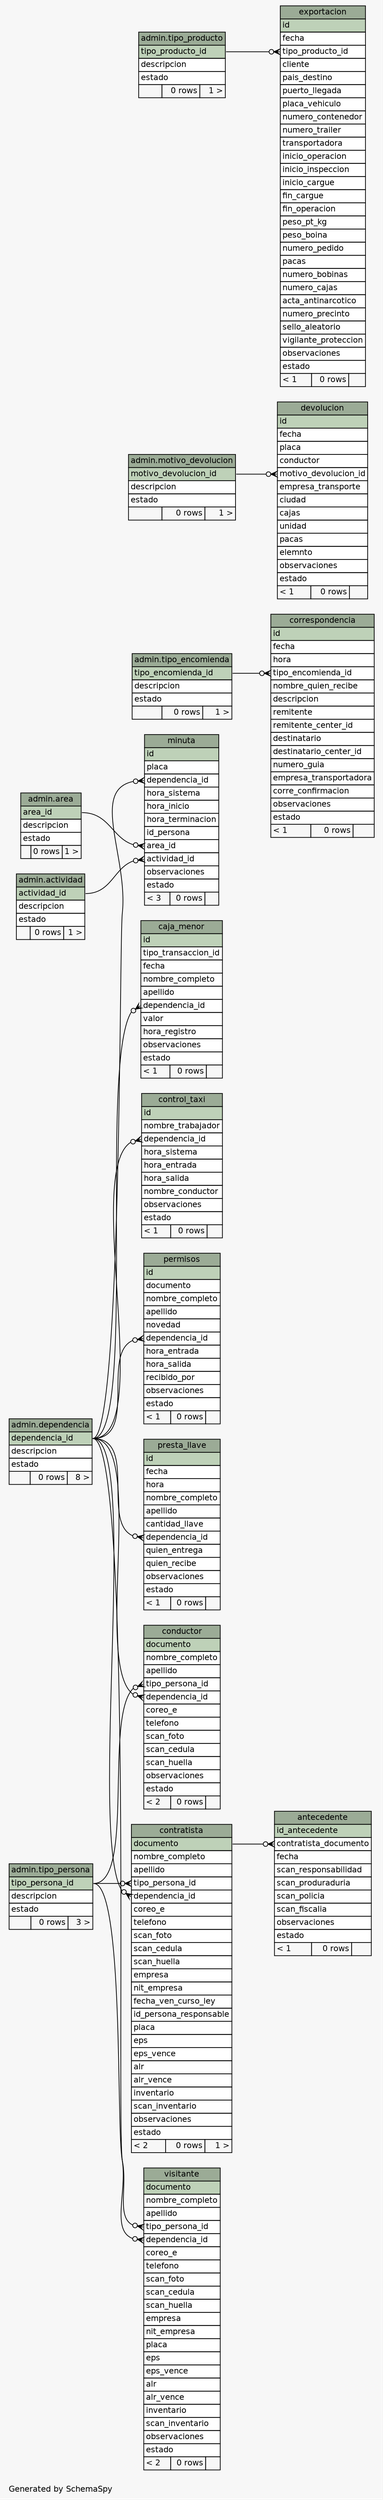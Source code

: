 // dot 2.26.3 on Linux 3.2.0-4-686-pae
// SchemaSpy rev 590
digraph "largeRelationshipsDiagram" {
  graph [
    rankdir="RL"
    bgcolor="#f7f7f7"
    label="\nGenerated by SchemaSpy"
    labeljust="l"
    nodesep="0.18"
    ranksep="0.46"
    fontname="Helvetica"
    fontsize="11"
  ];
  node [
    fontname="Helvetica"
    fontsize="11"
    shape="plaintext"
  ];
  edge [
    arrowsize="0.8"
  ];
  "admin.actividad" [
    label=<
    <TABLE BORDER="0" CELLBORDER="1" CELLSPACING="0" BGCOLOR="#ffffff">
      <TR><TD COLSPAN="3" BGCOLOR="#9bab96" ALIGN="CENTER">admin.actividad</TD></TR>
      <TR><TD PORT="actividad_id" COLSPAN="3" BGCOLOR="#bed1b8" ALIGN="LEFT">actividad_id</TD></TR>
      <TR><TD PORT="descripcion" COLSPAN="3" ALIGN="LEFT">descripcion</TD></TR>
      <TR><TD PORT="estado" COLSPAN="3" ALIGN="LEFT">estado</TD></TR>
      <TR><TD ALIGN="LEFT" BGCOLOR="#f7f7f7">  </TD><TD ALIGN="RIGHT" BGCOLOR="#f7f7f7">0 rows</TD><TD ALIGN="RIGHT" BGCOLOR="#f7f7f7">1 &gt;</TD></TR>
    </TABLE>>
    URL="tables/../../admin/tables/actividad.html"
    tooltip="admin.actividad"
  ];
  "antecedente" [
    label=<
    <TABLE BORDER="0" CELLBORDER="1" CELLSPACING="0" BGCOLOR="#ffffff">
      <TR><TD COLSPAN="3" BGCOLOR="#9bab96" ALIGN="CENTER">antecedente</TD></TR>
      <TR><TD PORT="id_antecedente" COLSPAN="3" BGCOLOR="#bed1b8" ALIGN="LEFT">id_antecedente</TD></TR>
      <TR><TD PORT="contratista_documento" COLSPAN="3" ALIGN="LEFT">contratista_documento</TD></TR>
      <TR><TD PORT="fecha" COLSPAN="3" ALIGN="LEFT">fecha</TD></TR>
      <TR><TD PORT="scan_responsabilidad" COLSPAN="3" ALIGN="LEFT">scan_responsabilidad</TD></TR>
      <TR><TD PORT="scan_produraduria" COLSPAN="3" ALIGN="LEFT">scan_produraduria</TD></TR>
      <TR><TD PORT="scan_policia" COLSPAN="3" ALIGN="LEFT">scan_policia</TD></TR>
      <TR><TD PORT="scan_fiscalia" COLSPAN="3" ALIGN="LEFT">scan_fiscalia</TD></TR>
      <TR><TD PORT="observaciones" COLSPAN="3" ALIGN="LEFT">observaciones</TD></TR>
      <TR><TD PORT="estado" COLSPAN="3" ALIGN="LEFT">estado</TD></TR>
      <TR><TD ALIGN="LEFT" BGCOLOR="#f7f7f7">&lt; 1</TD><TD ALIGN="RIGHT" BGCOLOR="#f7f7f7">0 rows</TD><TD ALIGN="RIGHT" BGCOLOR="#f7f7f7">  </TD></TR>
    </TABLE>>
    URL="tables/antecedente.html"
    tooltip="antecedente"
  ];
  "admin.area" [
    label=<
    <TABLE BORDER="0" CELLBORDER="1" CELLSPACING="0" BGCOLOR="#ffffff">
      <TR><TD COLSPAN="3" BGCOLOR="#9bab96" ALIGN="CENTER">admin.area</TD></TR>
      <TR><TD PORT="area_id" COLSPAN="3" BGCOLOR="#bed1b8" ALIGN="LEFT">area_id</TD></TR>
      <TR><TD PORT="descripcion" COLSPAN="3" ALIGN="LEFT">descripcion</TD></TR>
      <TR><TD PORT="estado" COLSPAN="3" ALIGN="LEFT">estado</TD></TR>
      <TR><TD ALIGN="LEFT" BGCOLOR="#f7f7f7">  </TD><TD ALIGN="RIGHT" BGCOLOR="#f7f7f7">0 rows</TD><TD ALIGN="RIGHT" BGCOLOR="#f7f7f7">1 &gt;</TD></TR>
    </TABLE>>
    URL="tables/../../admin/tables/area.html"
    tooltip="admin.area"
  ];
  "caja_menor" [
    label=<
    <TABLE BORDER="0" CELLBORDER="1" CELLSPACING="0" BGCOLOR="#ffffff">
      <TR><TD COLSPAN="3" BGCOLOR="#9bab96" ALIGN="CENTER">caja_menor</TD></TR>
      <TR><TD PORT="id" COLSPAN="3" BGCOLOR="#bed1b8" ALIGN="LEFT">id</TD></TR>
      <TR><TD PORT="tipo_transaccion_id" COLSPAN="3" ALIGN="LEFT">tipo_transaccion_id</TD></TR>
      <TR><TD PORT="fecha" COLSPAN="3" ALIGN="LEFT">fecha</TD></TR>
      <TR><TD PORT="nombre_completo" COLSPAN="3" ALIGN="LEFT">nombre_completo</TD></TR>
      <TR><TD PORT="apellido" COLSPAN="3" ALIGN="LEFT">apellido</TD></TR>
      <TR><TD PORT="dependencia_id" COLSPAN="3" ALIGN="LEFT">dependencia_id</TD></TR>
      <TR><TD PORT="valor" COLSPAN="3" ALIGN="LEFT">valor</TD></TR>
      <TR><TD PORT="hora_registro" COLSPAN="3" ALIGN="LEFT">hora_registro</TD></TR>
      <TR><TD PORT="observaciones" COLSPAN="3" ALIGN="LEFT">observaciones</TD></TR>
      <TR><TD PORT="estado" COLSPAN="3" ALIGN="LEFT">estado</TD></TR>
      <TR><TD ALIGN="LEFT" BGCOLOR="#f7f7f7">&lt; 1</TD><TD ALIGN="RIGHT" BGCOLOR="#f7f7f7">0 rows</TD><TD ALIGN="RIGHT" BGCOLOR="#f7f7f7">  </TD></TR>
    </TABLE>>
    URL="tables/caja_menor.html"
    tooltip="caja_menor"
  ];
  "conductor" [
    label=<
    <TABLE BORDER="0" CELLBORDER="1" CELLSPACING="0" BGCOLOR="#ffffff">
      <TR><TD COLSPAN="3" BGCOLOR="#9bab96" ALIGN="CENTER">conductor</TD></TR>
      <TR><TD PORT="documento" COLSPAN="3" BGCOLOR="#bed1b8" ALIGN="LEFT">documento</TD></TR>
      <TR><TD PORT="nombre_completo" COLSPAN="3" ALIGN="LEFT">nombre_completo</TD></TR>
      <TR><TD PORT="apellido" COLSPAN="3" ALIGN="LEFT">apellido</TD></TR>
      <TR><TD PORT="tipo_persona_id" COLSPAN="3" ALIGN="LEFT">tipo_persona_id</TD></TR>
      <TR><TD PORT="dependencia_id" COLSPAN="3" ALIGN="LEFT">dependencia_id</TD></TR>
      <TR><TD PORT="coreo_e" COLSPAN="3" ALIGN="LEFT">coreo_e</TD></TR>
      <TR><TD PORT="telefono" COLSPAN="3" ALIGN="LEFT">telefono</TD></TR>
      <TR><TD PORT="scan_foto" COLSPAN="3" ALIGN="LEFT">scan_foto</TD></TR>
      <TR><TD PORT="scan_cedula" COLSPAN="3" ALIGN="LEFT">scan_cedula</TD></TR>
      <TR><TD PORT="scan_huella" COLSPAN="3" ALIGN="LEFT">scan_huella</TD></TR>
      <TR><TD PORT="observaciones" COLSPAN="3" ALIGN="LEFT">observaciones</TD></TR>
      <TR><TD PORT="estado" COLSPAN="3" ALIGN="LEFT">estado</TD></TR>
      <TR><TD ALIGN="LEFT" BGCOLOR="#f7f7f7">&lt; 2</TD><TD ALIGN="RIGHT" BGCOLOR="#f7f7f7">0 rows</TD><TD ALIGN="RIGHT" BGCOLOR="#f7f7f7">  </TD></TR>
    </TABLE>>
    URL="tables/conductor.html"
    tooltip="conductor"
  ];
  "contratista" [
    label=<
    <TABLE BORDER="0" CELLBORDER="1" CELLSPACING="0" BGCOLOR="#ffffff">
      <TR><TD COLSPAN="3" BGCOLOR="#9bab96" ALIGN="CENTER">contratista</TD></TR>
      <TR><TD PORT="documento" COLSPAN="3" BGCOLOR="#bed1b8" ALIGN="LEFT">documento</TD></TR>
      <TR><TD PORT="nombre_completo" COLSPAN="3" ALIGN="LEFT">nombre_completo</TD></TR>
      <TR><TD PORT="apellido" COLSPAN="3" ALIGN="LEFT">apellido</TD></TR>
      <TR><TD PORT="tipo_persona_id" COLSPAN="3" ALIGN="LEFT">tipo_persona_id</TD></TR>
      <TR><TD PORT="dependencia_id" COLSPAN="3" ALIGN="LEFT">dependencia_id</TD></TR>
      <TR><TD PORT="coreo_e" COLSPAN="3" ALIGN="LEFT">coreo_e</TD></TR>
      <TR><TD PORT="telefono" COLSPAN="3" ALIGN="LEFT">telefono</TD></TR>
      <TR><TD PORT="scan_foto" COLSPAN="3" ALIGN="LEFT">scan_foto</TD></TR>
      <TR><TD PORT="scan_cedula" COLSPAN="3" ALIGN="LEFT">scan_cedula</TD></TR>
      <TR><TD PORT="scan_huella" COLSPAN="3" ALIGN="LEFT">scan_huella</TD></TR>
      <TR><TD PORT="empresa" COLSPAN="3" ALIGN="LEFT">empresa</TD></TR>
      <TR><TD PORT="nit_empresa" COLSPAN="3" ALIGN="LEFT">nit_empresa</TD></TR>
      <TR><TD PORT="fecha_ven_curso_ley" COLSPAN="3" ALIGN="LEFT">fecha_ven_curso_ley</TD></TR>
      <TR><TD PORT="id_persona_responsable" COLSPAN="3" ALIGN="LEFT">id_persona_responsable</TD></TR>
      <TR><TD PORT="placa" COLSPAN="3" ALIGN="LEFT">placa</TD></TR>
      <TR><TD PORT="eps" COLSPAN="3" ALIGN="LEFT">eps</TD></TR>
      <TR><TD PORT="eps_vence" COLSPAN="3" ALIGN="LEFT">eps_vence</TD></TR>
      <TR><TD PORT="alr" COLSPAN="3" ALIGN="LEFT">alr</TD></TR>
      <TR><TD PORT="alr_vence" COLSPAN="3" ALIGN="LEFT">alr_vence</TD></TR>
      <TR><TD PORT="inventario" COLSPAN="3" ALIGN="LEFT">inventario</TD></TR>
      <TR><TD PORT="scan_inventario" COLSPAN="3" ALIGN="LEFT">scan_inventario</TD></TR>
      <TR><TD PORT="observaciones" COLSPAN="3" ALIGN="LEFT">observaciones</TD></TR>
      <TR><TD PORT="estado" COLSPAN="3" ALIGN="LEFT">estado</TD></TR>
      <TR><TD ALIGN="LEFT" BGCOLOR="#f7f7f7">&lt; 2</TD><TD ALIGN="RIGHT" BGCOLOR="#f7f7f7">0 rows</TD><TD ALIGN="RIGHT" BGCOLOR="#f7f7f7">1 &gt;</TD></TR>
    </TABLE>>
    URL="tables/contratista.html"
    tooltip="contratista"
  ];
  "control_taxi" [
    label=<
    <TABLE BORDER="0" CELLBORDER="1" CELLSPACING="0" BGCOLOR="#ffffff">
      <TR><TD COLSPAN="3" BGCOLOR="#9bab96" ALIGN="CENTER">control_taxi</TD></TR>
      <TR><TD PORT="id" COLSPAN="3" BGCOLOR="#bed1b8" ALIGN="LEFT">id</TD></TR>
      <TR><TD PORT="nombre_trabajador" COLSPAN="3" ALIGN="LEFT">nombre_trabajador</TD></TR>
      <TR><TD PORT="dependencia_id" COLSPAN="3" ALIGN="LEFT">dependencia_id</TD></TR>
      <TR><TD PORT="hora_sistema" COLSPAN="3" ALIGN="LEFT">hora_sistema</TD></TR>
      <TR><TD PORT="hora_entrada" COLSPAN="3" ALIGN="LEFT">hora_entrada</TD></TR>
      <TR><TD PORT="hora_salida" COLSPAN="3" ALIGN="LEFT">hora_salida</TD></TR>
      <TR><TD PORT="nombre_conductor" COLSPAN="3" ALIGN="LEFT">nombre_conductor</TD></TR>
      <TR><TD PORT="observaciones" COLSPAN="3" ALIGN="LEFT">observaciones</TD></TR>
      <TR><TD PORT="estado" COLSPAN="3" ALIGN="LEFT">estado</TD></TR>
      <TR><TD ALIGN="LEFT" BGCOLOR="#f7f7f7">&lt; 1</TD><TD ALIGN="RIGHT" BGCOLOR="#f7f7f7">0 rows</TD><TD ALIGN="RIGHT" BGCOLOR="#f7f7f7">  </TD></TR>
    </TABLE>>
    URL="tables/control_taxi.html"
    tooltip="control_taxi"
  ];
  "correspondencia" [
    label=<
    <TABLE BORDER="0" CELLBORDER="1" CELLSPACING="0" BGCOLOR="#ffffff">
      <TR><TD COLSPAN="3" BGCOLOR="#9bab96" ALIGN="CENTER">correspondencia</TD></TR>
      <TR><TD PORT="id" COLSPAN="3" BGCOLOR="#bed1b8" ALIGN="LEFT">id</TD></TR>
      <TR><TD PORT="fecha" COLSPAN="3" ALIGN="LEFT">fecha</TD></TR>
      <TR><TD PORT="hora" COLSPAN="3" ALIGN="LEFT">hora</TD></TR>
      <TR><TD PORT="tipo_encomienda_id" COLSPAN="3" ALIGN="LEFT">tipo_encomienda_id</TD></TR>
      <TR><TD PORT="nombre_quien_recibe" COLSPAN="3" ALIGN="LEFT">nombre_quien_recibe</TD></TR>
      <TR><TD PORT="descripcion" COLSPAN="3" ALIGN="LEFT">descripcion</TD></TR>
      <TR><TD PORT="remitente" COLSPAN="3" ALIGN="LEFT">remitente</TD></TR>
      <TR><TD PORT="remitente_center_id" COLSPAN="3" ALIGN="LEFT">remitente_center_id</TD></TR>
      <TR><TD PORT="destinatario" COLSPAN="3" ALIGN="LEFT">destinatario</TD></TR>
      <TR><TD PORT="destinatario_center_id" COLSPAN="3" ALIGN="LEFT">destinatario_center_id</TD></TR>
      <TR><TD PORT="numero_guia" COLSPAN="3" ALIGN="LEFT">numero_guia</TD></TR>
      <TR><TD PORT="empresa_transportadora" COLSPAN="3" ALIGN="LEFT">empresa_transportadora</TD></TR>
      <TR><TD PORT="corre_confirmacion" COLSPAN="3" ALIGN="LEFT">corre_confirmacion</TD></TR>
      <TR><TD PORT="observaciones" COLSPAN="3" ALIGN="LEFT">observaciones</TD></TR>
      <TR><TD PORT="estado" COLSPAN="3" ALIGN="LEFT">estado</TD></TR>
      <TR><TD ALIGN="LEFT" BGCOLOR="#f7f7f7">&lt; 1</TD><TD ALIGN="RIGHT" BGCOLOR="#f7f7f7">0 rows</TD><TD ALIGN="RIGHT" BGCOLOR="#f7f7f7">  </TD></TR>
    </TABLE>>
    URL="tables/correspondencia.html"
    tooltip="correspondencia"
  ];
  "admin.dependencia" [
    label=<
    <TABLE BORDER="0" CELLBORDER="1" CELLSPACING="0" BGCOLOR="#ffffff">
      <TR><TD COLSPAN="3" BGCOLOR="#9bab96" ALIGN="CENTER">admin.dependencia</TD></TR>
      <TR><TD PORT="dependencia_id" COLSPAN="3" BGCOLOR="#bed1b8" ALIGN="LEFT">dependencia_id</TD></TR>
      <TR><TD PORT="descripcion" COLSPAN="3" ALIGN="LEFT">descripcion</TD></TR>
      <TR><TD PORT="estado" COLSPAN="3" ALIGN="LEFT">estado</TD></TR>
      <TR><TD ALIGN="LEFT" BGCOLOR="#f7f7f7">  </TD><TD ALIGN="RIGHT" BGCOLOR="#f7f7f7">0 rows</TD><TD ALIGN="RIGHT" BGCOLOR="#f7f7f7">8 &gt;</TD></TR>
    </TABLE>>
    URL="tables/../../admin/tables/dependencia.html"
    tooltip="admin.dependencia"
  ];
  "devolucion" [
    label=<
    <TABLE BORDER="0" CELLBORDER="1" CELLSPACING="0" BGCOLOR="#ffffff">
      <TR><TD COLSPAN="3" BGCOLOR="#9bab96" ALIGN="CENTER">devolucion</TD></TR>
      <TR><TD PORT="id" COLSPAN="3" BGCOLOR="#bed1b8" ALIGN="LEFT">id</TD></TR>
      <TR><TD PORT="fecha" COLSPAN="3" ALIGN="LEFT">fecha</TD></TR>
      <TR><TD PORT="placa" COLSPAN="3" ALIGN="LEFT">placa</TD></TR>
      <TR><TD PORT="conductor" COLSPAN="3" ALIGN="LEFT">conductor</TD></TR>
      <TR><TD PORT="motivo_devolucion_id" COLSPAN="3" ALIGN="LEFT">motivo_devolucion_id</TD></TR>
      <TR><TD PORT="empresa_transporte" COLSPAN="3" ALIGN="LEFT">empresa_transporte</TD></TR>
      <TR><TD PORT="ciudad" COLSPAN="3" ALIGN="LEFT">ciudad</TD></TR>
      <TR><TD PORT="cajas" COLSPAN="3" ALIGN="LEFT">cajas</TD></TR>
      <TR><TD PORT="unidad" COLSPAN="3" ALIGN="LEFT">unidad</TD></TR>
      <TR><TD PORT="pacas" COLSPAN="3" ALIGN="LEFT">pacas</TD></TR>
      <TR><TD PORT="elemnto" COLSPAN="3" ALIGN="LEFT">elemnto</TD></TR>
      <TR><TD PORT="observaciones" COLSPAN="3" ALIGN="LEFT">observaciones</TD></TR>
      <TR><TD PORT="estado" COLSPAN="3" ALIGN="LEFT">estado</TD></TR>
      <TR><TD ALIGN="LEFT" BGCOLOR="#f7f7f7">&lt; 1</TD><TD ALIGN="RIGHT" BGCOLOR="#f7f7f7">0 rows</TD><TD ALIGN="RIGHT" BGCOLOR="#f7f7f7">  </TD></TR>
    </TABLE>>
    URL="tables/devolucion.html"
    tooltip="devolucion"
  ];
  "exportacion" [
    label=<
    <TABLE BORDER="0" CELLBORDER="1" CELLSPACING="0" BGCOLOR="#ffffff">
      <TR><TD COLSPAN="3" BGCOLOR="#9bab96" ALIGN="CENTER">exportacion</TD></TR>
      <TR><TD PORT="id" COLSPAN="3" BGCOLOR="#bed1b8" ALIGN="LEFT">id</TD></TR>
      <TR><TD PORT="fecha" COLSPAN="3" ALIGN="LEFT">fecha</TD></TR>
      <TR><TD PORT="tipo_producto_id" COLSPAN="3" ALIGN="LEFT">tipo_producto_id</TD></TR>
      <TR><TD PORT="cliente" COLSPAN="3" ALIGN="LEFT">cliente</TD></TR>
      <TR><TD PORT="pais_destino" COLSPAN="3" ALIGN="LEFT">pais_destino</TD></TR>
      <TR><TD PORT="puerto_llegada" COLSPAN="3" ALIGN="LEFT">puerto_llegada</TD></TR>
      <TR><TD PORT="placa_vehiculo" COLSPAN="3" ALIGN="LEFT">placa_vehiculo</TD></TR>
      <TR><TD PORT="numero_contenedor" COLSPAN="3" ALIGN="LEFT">numero_contenedor</TD></TR>
      <TR><TD PORT="numero_trailer" COLSPAN="3" ALIGN="LEFT">numero_trailer</TD></TR>
      <TR><TD PORT="transportadora" COLSPAN="3" ALIGN="LEFT">transportadora</TD></TR>
      <TR><TD PORT="inicio_operacion" COLSPAN="3" ALIGN="LEFT">inicio_operacion</TD></TR>
      <TR><TD PORT="inicio_inspeccion" COLSPAN="3" ALIGN="LEFT">inicio_inspeccion</TD></TR>
      <TR><TD PORT="inicio_cargue" COLSPAN="3" ALIGN="LEFT">inicio_cargue</TD></TR>
      <TR><TD PORT="fin_cargue" COLSPAN="3" ALIGN="LEFT">fin_cargue</TD></TR>
      <TR><TD PORT="fin_operacion" COLSPAN="3" ALIGN="LEFT">fin_operacion</TD></TR>
      <TR><TD PORT="peso_pt_kg" COLSPAN="3" ALIGN="LEFT">peso_pt_kg</TD></TR>
      <TR><TD PORT="peso_boina" COLSPAN="3" ALIGN="LEFT">peso_boina</TD></TR>
      <TR><TD PORT="numero_pedido" COLSPAN="3" ALIGN="LEFT">numero_pedido</TD></TR>
      <TR><TD PORT="pacas" COLSPAN="3" ALIGN="LEFT">pacas</TD></TR>
      <TR><TD PORT="numero_bobinas" COLSPAN="3" ALIGN="LEFT">numero_bobinas</TD></TR>
      <TR><TD PORT="numero_cajas" COLSPAN="3" ALIGN="LEFT">numero_cajas</TD></TR>
      <TR><TD PORT="acta_antinarcotico" COLSPAN="3" ALIGN="LEFT">acta_antinarcotico</TD></TR>
      <TR><TD PORT="numero_precinto" COLSPAN="3" ALIGN="LEFT">numero_precinto</TD></TR>
      <TR><TD PORT="sello_aleatorio" COLSPAN="3" ALIGN="LEFT">sello_aleatorio</TD></TR>
      <TR><TD PORT="vigilante_proteccion" COLSPAN="3" ALIGN="LEFT">vigilante_proteccion</TD></TR>
      <TR><TD PORT="observaciones" COLSPAN="3" ALIGN="LEFT">observaciones</TD></TR>
      <TR><TD PORT="estado" COLSPAN="3" ALIGN="LEFT">estado</TD></TR>
      <TR><TD ALIGN="LEFT" BGCOLOR="#f7f7f7">&lt; 1</TD><TD ALIGN="RIGHT" BGCOLOR="#f7f7f7">0 rows</TD><TD ALIGN="RIGHT" BGCOLOR="#f7f7f7">  </TD></TR>
    </TABLE>>
    URL="tables/exportacion.html"
    tooltip="exportacion"
  ];
  "minuta" [
    label=<
    <TABLE BORDER="0" CELLBORDER="1" CELLSPACING="0" BGCOLOR="#ffffff">
      <TR><TD COLSPAN="3" BGCOLOR="#9bab96" ALIGN="CENTER">minuta</TD></TR>
      <TR><TD PORT="id" COLSPAN="3" BGCOLOR="#bed1b8" ALIGN="LEFT">id</TD></TR>
      <TR><TD PORT="placa" COLSPAN="3" ALIGN="LEFT">placa</TD></TR>
      <TR><TD PORT="dependencia_id" COLSPAN="3" ALIGN="LEFT">dependencia_id</TD></TR>
      <TR><TD PORT="hora_sistema" COLSPAN="3" ALIGN="LEFT">hora_sistema</TD></TR>
      <TR><TD PORT="hora_inicio" COLSPAN="3" ALIGN="LEFT">hora_inicio</TD></TR>
      <TR><TD PORT="hora_terminacion" COLSPAN="3" ALIGN="LEFT">hora_terminacion</TD></TR>
      <TR><TD PORT="id_persona" COLSPAN="3" ALIGN="LEFT">id_persona</TD></TR>
      <TR><TD PORT="area_id" COLSPAN="3" ALIGN="LEFT">area_id</TD></TR>
      <TR><TD PORT="actividad_id" COLSPAN="3" ALIGN="LEFT">actividad_id</TD></TR>
      <TR><TD PORT="observaciones" COLSPAN="3" ALIGN="LEFT">observaciones</TD></TR>
      <TR><TD PORT="estado" COLSPAN="3" ALIGN="LEFT">estado</TD></TR>
      <TR><TD ALIGN="LEFT" BGCOLOR="#f7f7f7">&lt; 3</TD><TD ALIGN="RIGHT" BGCOLOR="#f7f7f7">0 rows</TD><TD ALIGN="RIGHT" BGCOLOR="#f7f7f7">  </TD></TR>
    </TABLE>>
    URL="tables/minuta.html"
    tooltip="minuta"
  ];
  "admin.motivo_devolucion" [
    label=<
    <TABLE BORDER="0" CELLBORDER="1" CELLSPACING="0" BGCOLOR="#ffffff">
      <TR><TD COLSPAN="3" BGCOLOR="#9bab96" ALIGN="CENTER">admin.motivo_devolucion</TD></TR>
      <TR><TD PORT="motivo_devolucion_id" COLSPAN="3" BGCOLOR="#bed1b8" ALIGN="LEFT">motivo_devolucion_id</TD></TR>
      <TR><TD PORT="descripcion" COLSPAN="3" ALIGN="LEFT">descripcion</TD></TR>
      <TR><TD PORT="estado" COLSPAN="3" ALIGN="LEFT">estado</TD></TR>
      <TR><TD ALIGN="LEFT" BGCOLOR="#f7f7f7">  </TD><TD ALIGN="RIGHT" BGCOLOR="#f7f7f7">0 rows</TD><TD ALIGN="RIGHT" BGCOLOR="#f7f7f7">1 &gt;</TD></TR>
    </TABLE>>
    URL="tables/../../admin/tables/motivo_devolucion.html"
    tooltip="admin.motivo_devolucion"
  ];
  "permisos" [
    label=<
    <TABLE BORDER="0" CELLBORDER="1" CELLSPACING="0" BGCOLOR="#ffffff">
      <TR><TD COLSPAN="3" BGCOLOR="#9bab96" ALIGN="CENTER">permisos</TD></TR>
      <TR><TD PORT="id" COLSPAN="3" BGCOLOR="#bed1b8" ALIGN="LEFT">id</TD></TR>
      <TR><TD PORT="documento" COLSPAN="3" ALIGN="LEFT">documento</TD></TR>
      <TR><TD PORT="nombre_completo" COLSPAN="3" ALIGN="LEFT">nombre_completo</TD></TR>
      <TR><TD PORT="apellido" COLSPAN="3" ALIGN="LEFT">apellido</TD></TR>
      <TR><TD PORT="novedad" COLSPAN="3" ALIGN="LEFT">novedad</TD></TR>
      <TR><TD PORT="dependencia_id" COLSPAN="3" ALIGN="LEFT">dependencia_id</TD></TR>
      <TR><TD PORT="hora_entrada" COLSPAN="3" ALIGN="LEFT">hora_entrada</TD></TR>
      <TR><TD PORT="hora_salida" COLSPAN="3" ALIGN="LEFT">hora_salida</TD></TR>
      <TR><TD PORT="recibido_por" COLSPAN="3" ALIGN="LEFT">recibido_por</TD></TR>
      <TR><TD PORT="observaciones" COLSPAN="3" ALIGN="LEFT">observaciones</TD></TR>
      <TR><TD PORT="estado" COLSPAN="3" ALIGN="LEFT">estado</TD></TR>
      <TR><TD ALIGN="LEFT" BGCOLOR="#f7f7f7">&lt; 1</TD><TD ALIGN="RIGHT" BGCOLOR="#f7f7f7">0 rows</TD><TD ALIGN="RIGHT" BGCOLOR="#f7f7f7">  </TD></TR>
    </TABLE>>
    URL="tables/permisos.html"
    tooltip="permisos"
  ];
  "presta_llave" [
    label=<
    <TABLE BORDER="0" CELLBORDER="1" CELLSPACING="0" BGCOLOR="#ffffff">
      <TR><TD COLSPAN="3" BGCOLOR="#9bab96" ALIGN="CENTER">presta_llave</TD></TR>
      <TR><TD PORT="id" COLSPAN="3" BGCOLOR="#bed1b8" ALIGN="LEFT">id</TD></TR>
      <TR><TD PORT="fecha" COLSPAN="3" ALIGN="LEFT">fecha</TD></TR>
      <TR><TD PORT="hora" COLSPAN="3" ALIGN="LEFT">hora</TD></TR>
      <TR><TD PORT="nombre_completo" COLSPAN="3" ALIGN="LEFT">nombre_completo</TD></TR>
      <TR><TD PORT="apellido" COLSPAN="3" ALIGN="LEFT">apellido</TD></TR>
      <TR><TD PORT="cantidad_llave" COLSPAN="3" ALIGN="LEFT">cantidad_llave</TD></TR>
      <TR><TD PORT="dependencia_id" COLSPAN="3" ALIGN="LEFT">dependencia_id</TD></TR>
      <TR><TD PORT="quien_entrega" COLSPAN="3" ALIGN="LEFT">quien_entrega</TD></TR>
      <TR><TD PORT="quien_recibe" COLSPAN="3" ALIGN="LEFT">quien_recibe</TD></TR>
      <TR><TD PORT="observaciones" COLSPAN="3" ALIGN="LEFT">observaciones</TD></TR>
      <TR><TD PORT="estado" COLSPAN="3" ALIGN="LEFT">estado</TD></TR>
      <TR><TD ALIGN="LEFT" BGCOLOR="#f7f7f7">&lt; 1</TD><TD ALIGN="RIGHT" BGCOLOR="#f7f7f7">0 rows</TD><TD ALIGN="RIGHT" BGCOLOR="#f7f7f7">  </TD></TR>
    </TABLE>>
    URL="tables/presta_llave.html"
    tooltip="presta_llave"
  ];
  "admin.tipo_encomienda" [
    label=<
    <TABLE BORDER="0" CELLBORDER="1" CELLSPACING="0" BGCOLOR="#ffffff">
      <TR><TD COLSPAN="3" BGCOLOR="#9bab96" ALIGN="CENTER">admin.tipo_encomienda</TD></TR>
      <TR><TD PORT="tipo_encomienda_id" COLSPAN="3" BGCOLOR="#bed1b8" ALIGN="LEFT">tipo_encomienda_id</TD></TR>
      <TR><TD PORT="descripcion" COLSPAN="3" ALIGN="LEFT">descripcion</TD></TR>
      <TR><TD PORT="estado" COLSPAN="3" ALIGN="LEFT">estado</TD></TR>
      <TR><TD ALIGN="LEFT" BGCOLOR="#f7f7f7">  </TD><TD ALIGN="RIGHT" BGCOLOR="#f7f7f7">0 rows</TD><TD ALIGN="RIGHT" BGCOLOR="#f7f7f7">1 &gt;</TD></TR>
    </TABLE>>
    URL="tables/../../admin/tables/tipo_encomienda.html"
    tooltip="admin.tipo_encomienda"
  ];
  "admin.tipo_persona" [
    label=<
    <TABLE BORDER="0" CELLBORDER="1" CELLSPACING="0" BGCOLOR="#ffffff">
      <TR><TD COLSPAN="3" BGCOLOR="#9bab96" ALIGN="CENTER">admin.tipo_persona</TD></TR>
      <TR><TD PORT="tipo_persona_id" COLSPAN="3" BGCOLOR="#bed1b8" ALIGN="LEFT">tipo_persona_id</TD></TR>
      <TR><TD PORT="descripcion" COLSPAN="3" ALIGN="LEFT">descripcion</TD></TR>
      <TR><TD PORT="estado" COLSPAN="3" ALIGN="LEFT">estado</TD></TR>
      <TR><TD ALIGN="LEFT" BGCOLOR="#f7f7f7">  </TD><TD ALIGN="RIGHT" BGCOLOR="#f7f7f7">0 rows</TD><TD ALIGN="RIGHT" BGCOLOR="#f7f7f7">3 &gt;</TD></TR>
    </TABLE>>
    URL="tables/../../admin/tables/tipo_persona.html"
    tooltip="admin.tipo_persona"
  ];
  "admin.tipo_producto" [
    label=<
    <TABLE BORDER="0" CELLBORDER="1" CELLSPACING="0" BGCOLOR="#ffffff">
      <TR><TD COLSPAN="3" BGCOLOR="#9bab96" ALIGN="CENTER">admin.tipo_producto</TD></TR>
      <TR><TD PORT="tipo_producto_id" COLSPAN="3" BGCOLOR="#bed1b8" ALIGN="LEFT">tipo_producto_id</TD></TR>
      <TR><TD PORT="descripcion" COLSPAN="3" ALIGN="LEFT">descripcion</TD></TR>
      <TR><TD PORT="estado" COLSPAN="3" ALIGN="LEFT">estado</TD></TR>
      <TR><TD ALIGN="LEFT" BGCOLOR="#f7f7f7">  </TD><TD ALIGN="RIGHT" BGCOLOR="#f7f7f7">0 rows</TD><TD ALIGN="RIGHT" BGCOLOR="#f7f7f7">1 &gt;</TD></TR>
    </TABLE>>
    URL="tables/../../admin/tables/tipo_producto.html"
    tooltip="admin.tipo_producto"
  ];
  "visitante" [
    label=<
    <TABLE BORDER="0" CELLBORDER="1" CELLSPACING="0" BGCOLOR="#ffffff">
      <TR><TD COLSPAN="3" BGCOLOR="#9bab96" ALIGN="CENTER">visitante</TD></TR>
      <TR><TD PORT="documento" COLSPAN="3" BGCOLOR="#bed1b8" ALIGN="LEFT">documento</TD></TR>
      <TR><TD PORT="nombre_completo" COLSPAN="3" ALIGN="LEFT">nombre_completo</TD></TR>
      <TR><TD PORT="apellido" COLSPAN="3" ALIGN="LEFT">apellido</TD></TR>
      <TR><TD PORT="tipo_persona_id" COLSPAN="3" ALIGN="LEFT">tipo_persona_id</TD></TR>
      <TR><TD PORT="dependencia_id" COLSPAN="3" ALIGN="LEFT">dependencia_id</TD></TR>
      <TR><TD PORT="coreo_e" COLSPAN="3" ALIGN="LEFT">coreo_e</TD></TR>
      <TR><TD PORT="telefono" COLSPAN="3" ALIGN="LEFT">telefono</TD></TR>
      <TR><TD PORT="scan_foto" COLSPAN="3" ALIGN="LEFT">scan_foto</TD></TR>
      <TR><TD PORT="scan_cedula" COLSPAN="3" ALIGN="LEFT">scan_cedula</TD></TR>
      <TR><TD PORT="scan_huella" COLSPAN="3" ALIGN="LEFT">scan_huella</TD></TR>
      <TR><TD PORT="empresa" COLSPAN="3" ALIGN="LEFT">empresa</TD></TR>
      <TR><TD PORT="nit_empresa" COLSPAN="3" ALIGN="LEFT">nit_empresa</TD></TR>
      <TR><TD PORT="placa" COLSPAN="3" ALIGN="LEFT">placa</TD></TR>
      <TR><TD PORT="eps" COLSPAN="3" ALIGN="LEFT">eps</TD></TR>
      <TR><TD PORT="eps_vence" COLSPAN="3" ALIGN="LEFT">eps_vence</TD></TR>
      <TR><TD PORT="alr" COLSPAN="3" ALIGN="LEFT">alr</TD></TR>
      <TR><TD PORT="alr_vence" COLSPAN="3" ALIGN="LEFT">alr_vence</TD></TR>
      <TR><TD PORT="inventario" COLSPAN="3" ALIGN="LEFT">inventario</TD></TR>
      <TR><TD PORT="scan_inventario" COLSPAN="3" ALIGN="LEFT">scan_inventario</TD></TR>
      <TR><TD PORT="observaciones" COLSPAN="3" ALIGN="LEFT">observaciones</TD></TR>
      <TR><TD PORT="estado" COLSPAN="3" ALIGN="LEFT">estado</TD></TR>
      <TR><TD ALIGN="LEFT" BGCOLOR="#f7f7f7">&lt; 2</TD><TD ALIGN="RIGHT" BGCOLOR="#f7f7f7">0 rows</TD><TD ALIGN="RIGHT" BGCOLOR="#f7f7f7">  </TD></TR>
    </TABLE>>
    URL="tables/visitante.html"
    tooltip="visitante"
  ];
  "antecedente":"contratista_documento":w -> "contratista":"documento":e [arrowhead=none dir=back arrowtail=crowodot];
  "caja_menor":"dependencia_id":w -> "admin.dependencia":"dependencia_id":e [arrowhead=none dir=back arrowtail=crowodot];
  "conductor":"dependencia_id":w -> "admin.dependencia":"dependencia_id":e [arrowhead=none dir=back arrowtail=crowodot];
  "conductor":"tipo_persona_id":w -> "admin.tipo_persona":"tipo_persona_id":e [arrowhead=none dir=back arrowtail=crowodot];
  "contratista":"dependencia_id":w -> "admin.dependencia":"dependencia_id":e [arrowhead=none dir=back arrowtail=crowodot];
  "contratista":"tipo_persona_id":w -> "admin.tipo_persona":"tipo_persona_id":e [arrowhead=none dir=back arrowtail=crowodot];
  "control_taxi":"dependencia_id":w -> "admin.dependencia":"dependencia_id":e [arrowhead=none dir=back arrowtail=crowodot];
  "correspondencia":"tipo_encomienda_id":w -> "admin.tipo_encomienda":"tipo_encomienda_id":e [arrowhead=none dir=back arrowtail=crowodot];
  "devolucion":"motivo_devolucion_id":w -> "admin.motivo_devolucion":"motivo_devolucion_id":e [arrowhead=none dir=back arrowtail=crowodot];
  "exportacion":"tipo_producto_id":w -> "admin.tipo_producto":"tipo_producto_id":e [arrowhead=none dir=back arrowtail=crowodot];
  "minuta":"actividad_id":w -> "admin.actividad":"actividad_id":e [arrowhead=none dir=back arrowtail=crowodot];
  "minuta":"area_id":w -> "admin.area":"area_id":e [arrowhead=none dir=back arrowtail=crowodot];
  "minuta":"dependencia_id":w -> "admin.dependencia":"dependencia_id":e [arrowhead=none dir=back arrowtail=crowodot];
  "permisos":"dependencia_id":w -> "admin.dependencia":"dependencia_id":e [arrowhead=none dir=back arrowtail=crowodot];
  "presta_llave":"dependencia_id":w -> "admin.dependencia":"dependencia_id":e [arrowhead=none dir=back arrowtail=crowodot];
  "visitante":"dependencia_id":w -> "admin.dependencia":"dependencia_id":e [arrowhead=none dir=back arrowtail=crowodot];
  "visitante":"tipo_persona_id":w -> "admin.tipo_persona":"tipo_persona_id":e [arrowhead=none dir=back arrowtail=crowodot];
}
